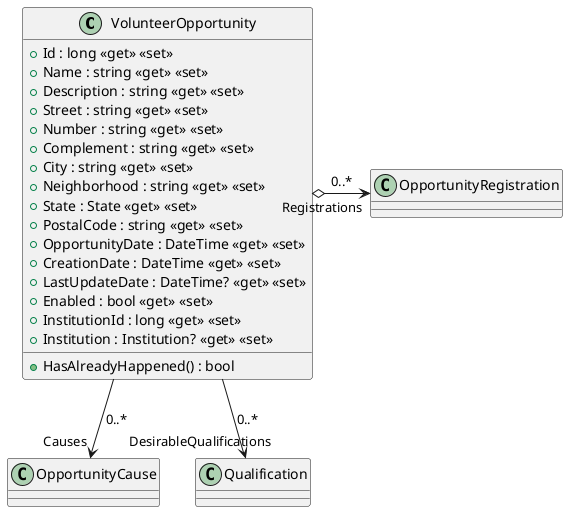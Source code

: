 @startuml
class VolunteerOpportunity {
    + Id : long <<get>> <<set>>
    + Name : string <<get>> <<set>>
    + Description : string <<get>> <<set>>
    + Street : string <<get>> <<set>>
    + Number : string <<get>> <<set>>
    + Complement : string <<get>> <<set>>
    + City : string <<get>> <<set>>
    + Neighborhood : string <<get>> <<set>>
    + State : State <<get>> <<set>>
    + PostalCode : string <<get>> <<set>>
    + OpportunityDate : DateTime <<get>> <<set>>
    + CreationDate : DateTime <<get>> <<set>>
    + LastUpdateDate : DateTime? <<get>> <<set>>
    + Enabled : bool <<get>> <<set>>
    + InstitutionId : long <<get>> <<set>>
    + Institution : Institution? <<get>> <<set>>
    + HasAlreadyHappened() : bool
}
VolunteerOpportunity --> "Causes" OpportunityCause : 0..*
VolunteerOpportunity o-> "Registrations" OpportunityRegistration : 0..*
VolunteerOpportunity --> "DesirableQualifications" Qualification : 0..*
@enduml
